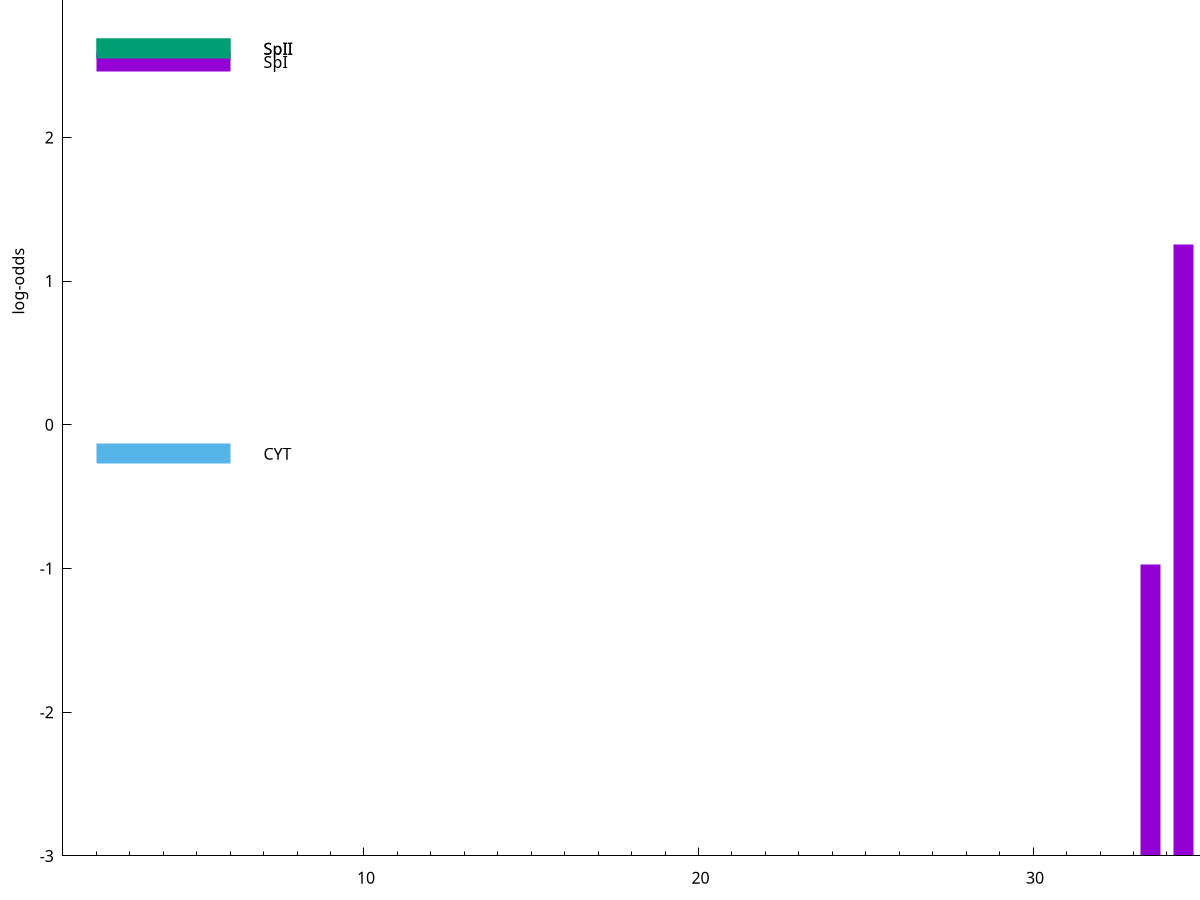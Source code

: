 set title "LipoP predictions for SRR5666510.gff"
set size 2., 1.4
set xrange [1:70] 
set mxtics 10
set yrange [-3:5]
set y2range [0:8]
set ylabel "log-odds"
set term postscript eps color solid "Helvetica" 30
set output "SRR5666510.gff12.eps"
set arrow from 2,2.61725 to 6,2.61725 nohead lt 2 lw 20
set label "SpII" at 7,2.61725
set arrow from 2,2.52551 to 6,2.52551 nohead lt 1 lw 20
set label "SpI" at 7,2.52551
set arrow from 2,-0.200913 to 6,-0.200913 nohead lt 3 lw 20
set label "CYT" at 7,-0.200913
set arrow from 2,2.61725 to 6,2.61725 nohead lt 2 lw 20
set label "SpII" at 7,2.61725
# NOTE: The scores below are the log-odds scores with the threshold
# NOTE: subtracted (a hack to make gnuplot make the histogram all
# NOTE: look nice).
plot "-" axes x1y2 title "" with impulses lt 2 lw 20, "-" axes x1y2 title "" with impulses lt 1 lw 20
38.500000 5.616740
e
34.500000 4.254990
36.500000 4.082110
33.500000 2.028748
42.500000 1.817290
e
exit

